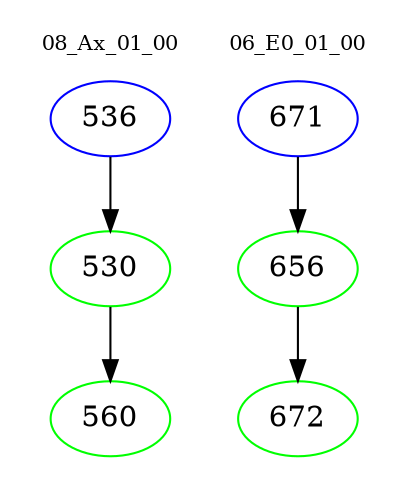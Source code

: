 digraph{
subgraph cluster_0 {
color = white
label = "08_Ax_01_00";
fontsize=10;
T0_536 [label="536", color="blue"]
T0_536 -> T0_530 [color="black"]
T0_530 [label="530", color="green"]
T0_530 -> T0_560 [color="black"]
T0_560 [label="560", color="green"]
}
subgraph cluster_1 {
color = white
label = "06_E0_01_00";
fontsize=10;
T1_671 [label="671", color="blue"]
T1_671 -> T1_656 [color="black"]
T1_656 [label="656", color="green"]
T1_656 -> T1_672 [color="black"]
T1_672 [label="672", color="green"]
}
}
